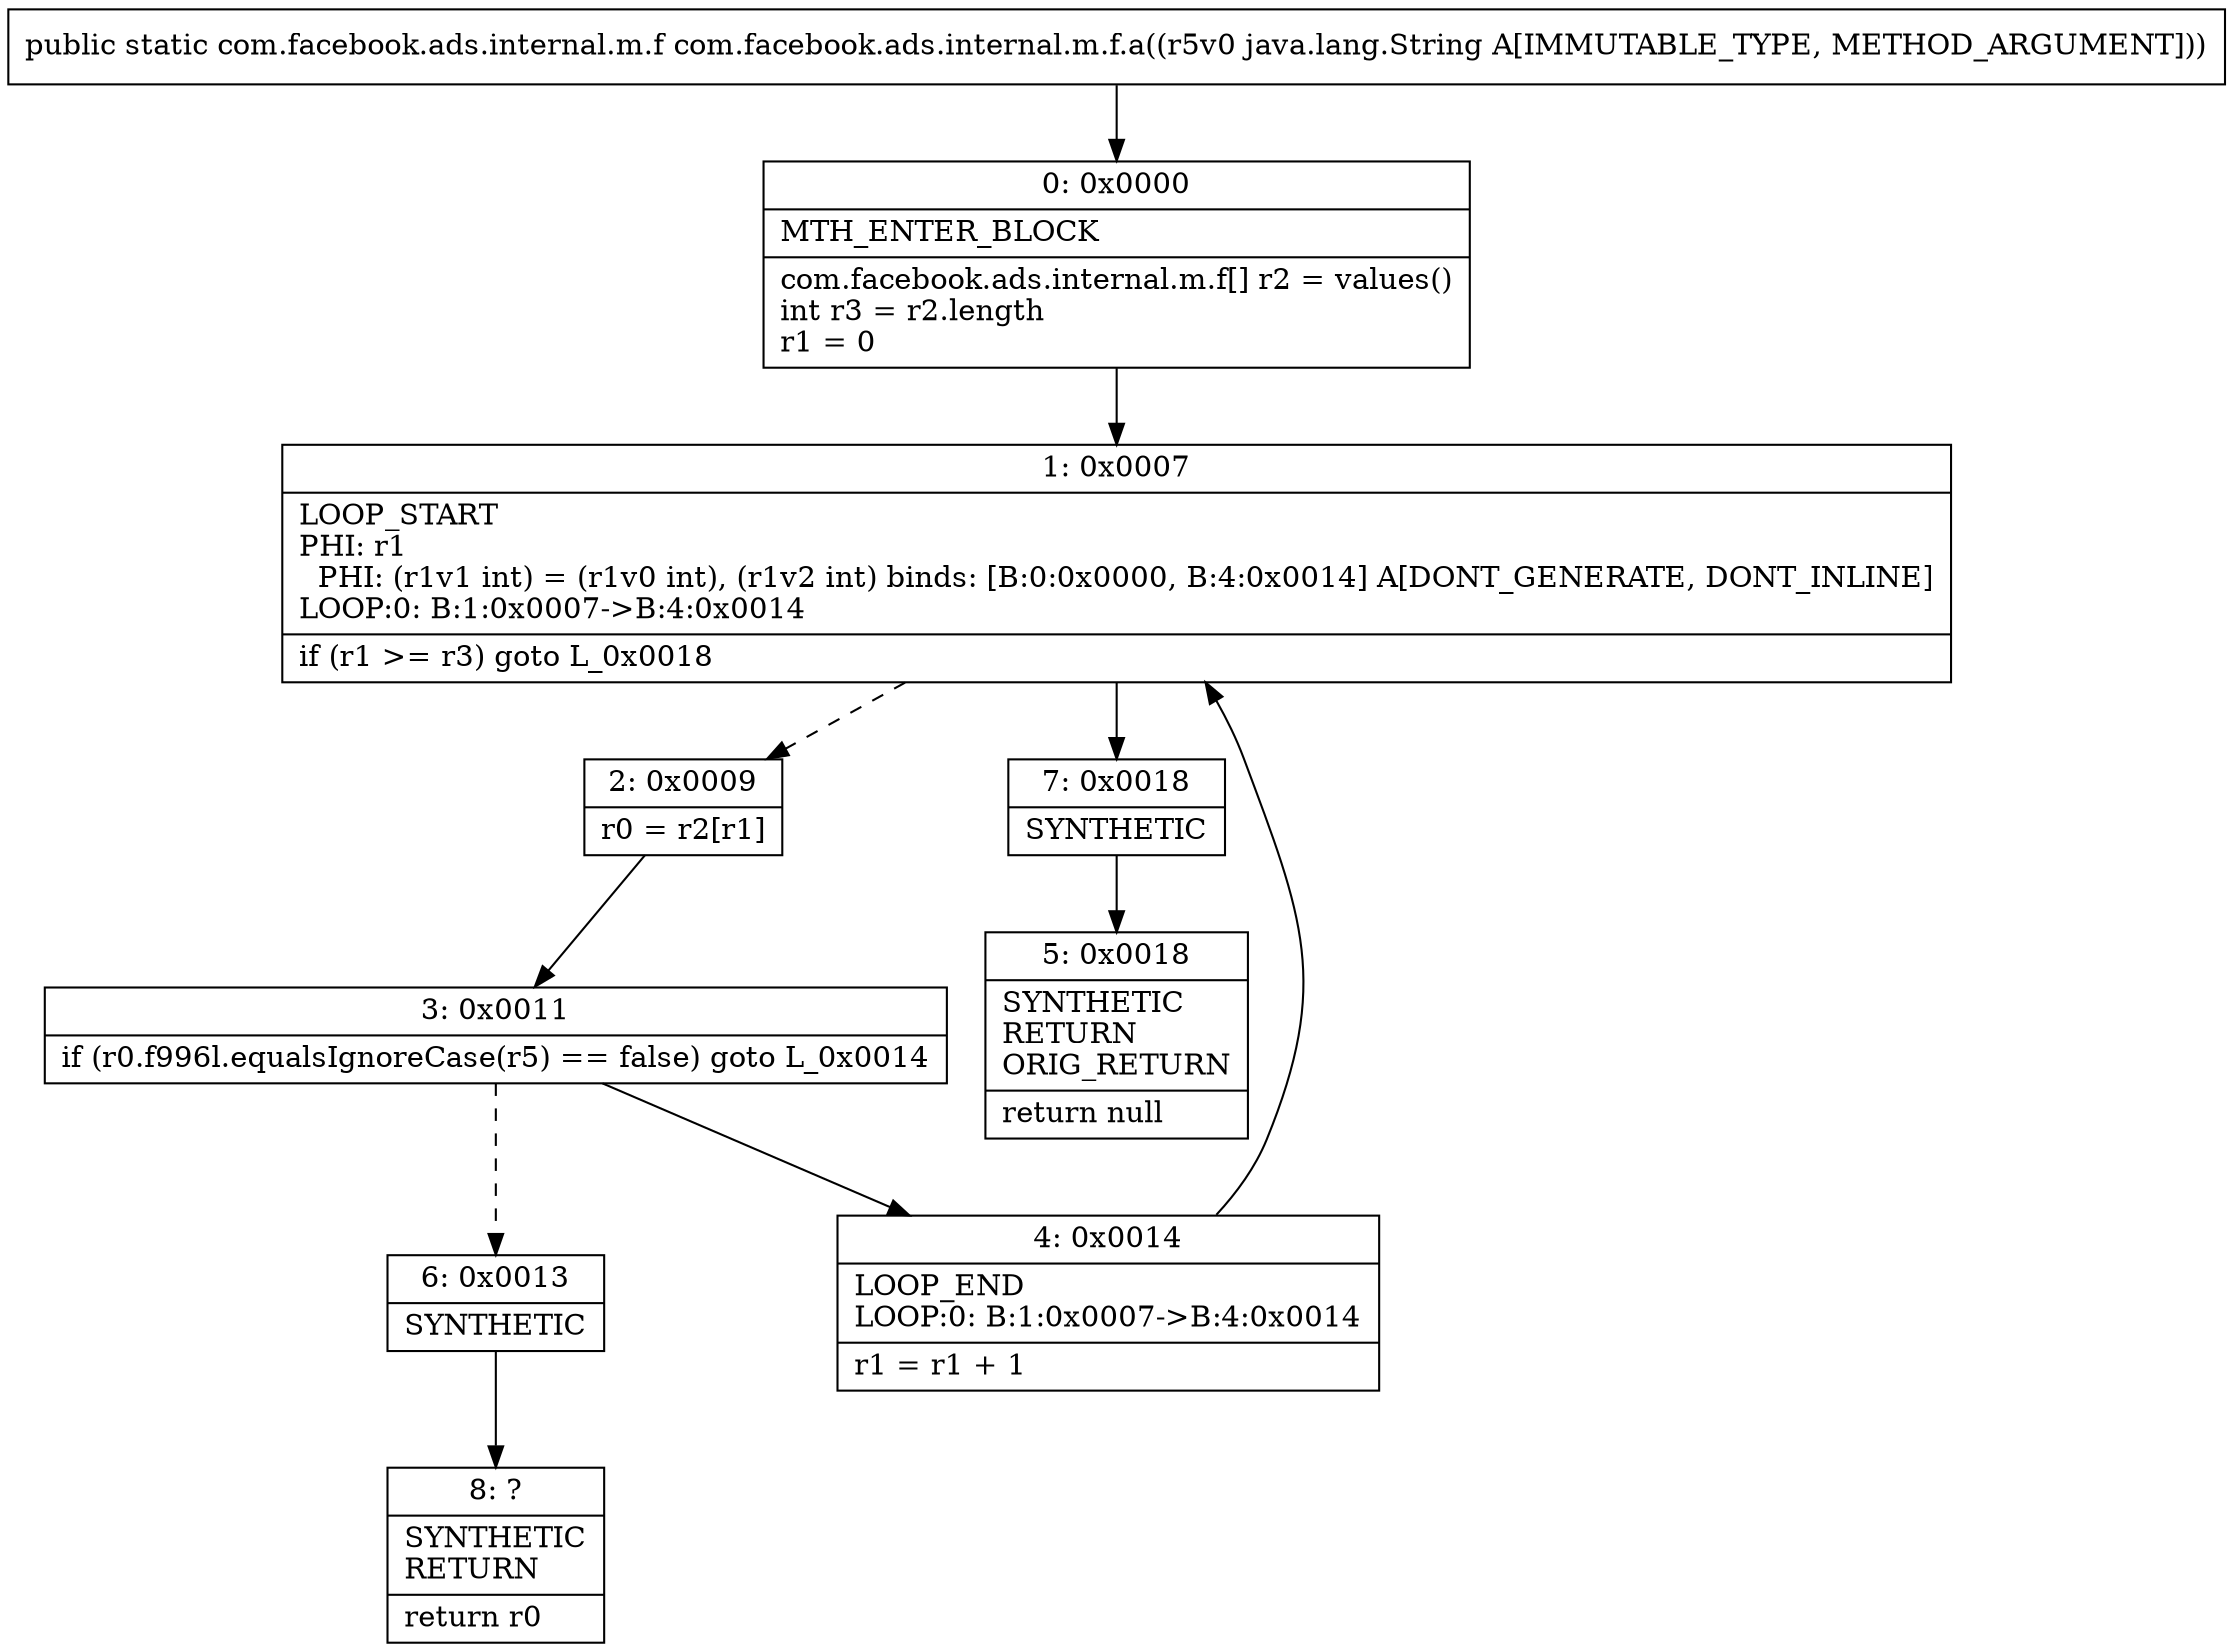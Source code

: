 digraph "CFG forcom.facebook.ads.internal.m.f.a(Ljava\/lang\/String;)Lcom\/facebook\/ads\/internal\/m\/f;" {
Node_0 [shape=record,label="{0\:\ 0x0000|MTH_ENTER_BLOCK\l|com.facebook.ads.internal.m.f[] r2 = values()\lint r3 = r2.length\lr1 = 0\l}"];
Node_1 [shape=record,label="{1\:\ 0x0007|LOOP_START\lPHI: r1 \l  PHI: (r1v1 int) = (r1v0 int), (r1v2 int) binds: [B:0:0x0000, B:4:0x0014] A[DONT_GENERATE, DONT_INLINE]\lLOOP:0: B:1:0x0007\-\>B:4:0x0014\l|if (r1 \>= r3) goto L_0x0018\l}"];
Node_2 [shape=record,label="{2\:\ 0x0009|r0 = r2[r1]\l}"];
Node_3 [shape=record,label="{3\:\ 0x0011|if (r0.f996l.equalsIgnoreCase(r5) == false) goto L_0x0014\l}"];
Node_4 [shape=record,label="{4\:\ 0x0014|LOOP_END\lLOOP:0: B:1:0x0007\-\>B:4:0x0014\l|r1 = r1 + 1\l}"];
Node_5 [shape=record,label="{5\:\ 0x0018|SYNTHETIC\lRETURN\lORIG_RETURN\l|return null\l}"];
Node_6 [shape=record,label="{6\:\ 0x0013|SYNTHETIC\l}"];
Node_7 [shape=record,label="{7\:\ 0x0018|SYNTHETIC\l}"];
Node_8 [shape=record,label="{8\:\ ?|SYNTHETIC\lRETURN\l|return r0\l}"];
MethodNode[shape=record,label="{public static com.facebook.ads.internal.m.f com.facebook.ads.internal.m.f.a((r5v0 java.lang.String A[IMMUTABLE_TYPE, METHOD_ARGUMENT])) }"];
MethodNode -> Node_0;
Node_0 -> Node_1;
Node_1 -> Node_2[style=dashed];
Node_1 -> Node_7;
Node_2 -> Node_3;
Node_3 -> Node_4;
Node_3 -> Node_6[style=dashed];
Node_4 -> Node_1;
Node_6 -> Node_8;
Node_7 -> Node_5;
}

